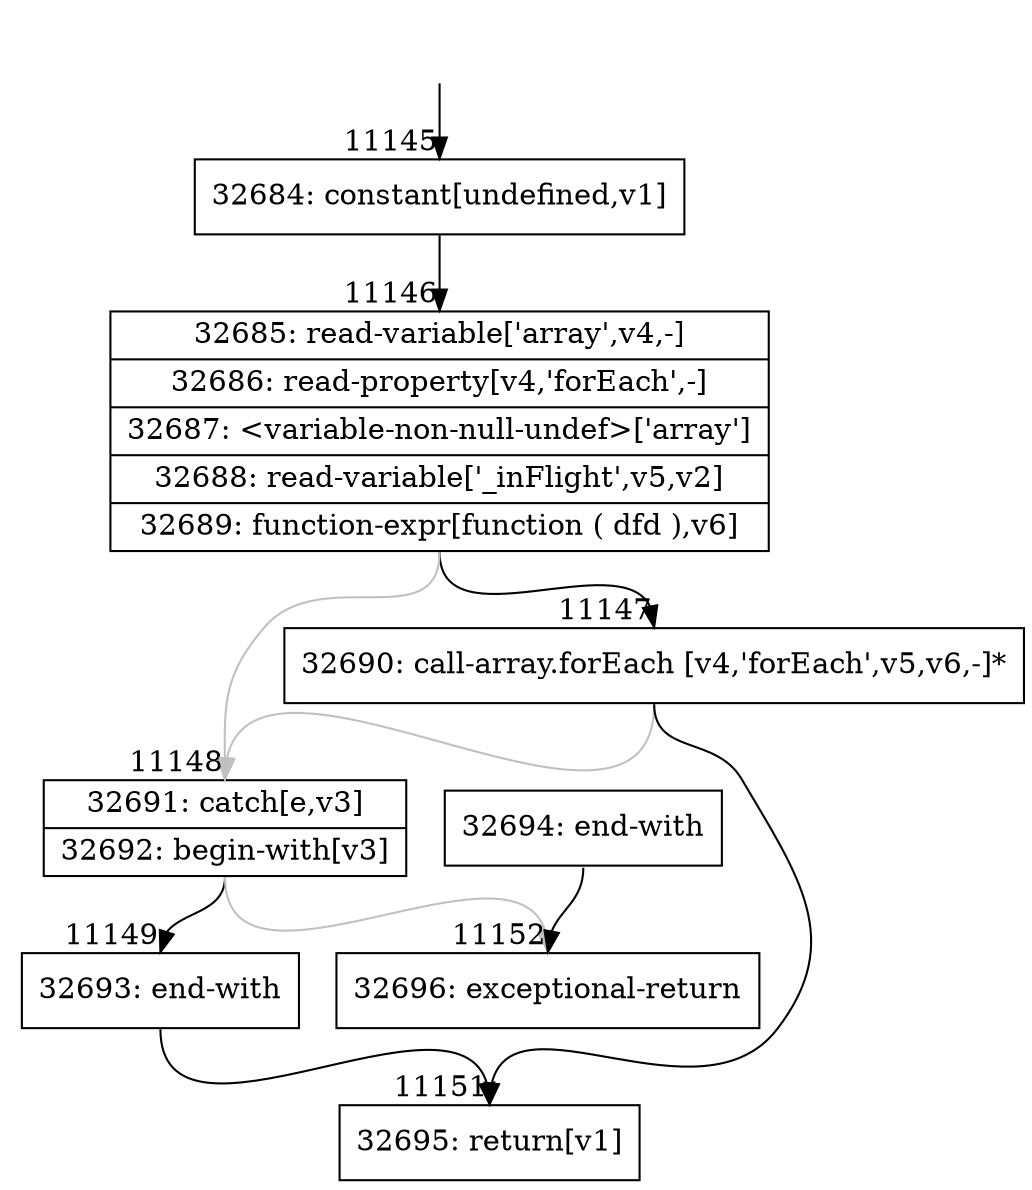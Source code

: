 digraph {
rankdir="TD"
BB_entry821[shape=none,label=""];
BB_entry821 -> BB11145 [tailport=s, headport=n, headlabel="    11145"]
BB11145 [shape=record label="{32684: constant[undefined,v1]}" ] 
BB11145 -> BB11146 [tailport=s, headport=n, headlabel="      11146"]
BB11146 [shape=record label="{32685: read-variable['array',v4,-]|32686: read-property[v4,'forEach',-]|32687: \<variable-non-null-undef\>['array']|32688: read-variable['_inFlight',v5,v2]|32689: function-expr[function ( dfd ),v6]}" ] 
BB11146 -> BB11147 [tailport=s, headport=n, headlabel="      11147"]
BB11146 -> BB11148 [tailport=s, headport=n, color=gray, headlabel="      11148"]
BB11147 [shape=record label="{32690: call-array.forEach [v4,'forEach',v5,v6,-]*}" ] 
BB11147 -> BB11151 [tailport=s, headport=n, headlabel="      11151"]
BB11147 -> BB11148 [tailport=s, headport=n, color=gray]
BB11148 [shape=record label="{32691: catch[e,v3]|32692: begin-with[v3]}" ] 
BB11148 -> BB11149 [tailport=s, headport=n, headlabel="      11149"]
BB11148 -> BB11152 [tailport=s, headport=n, color=gray, headlabel="      11152"]
BB11149 [shape=record label="{32693: end-with}" ] 
BB11149 -> BB11151 [tailport=s, headport=n]
BB11150 [shape=record label="{32694: end-with}" ] 
BB11150 -> BB11152 [tailport=s, headport=n]
BB11151 [shape=record label="{32695: return[v1]}" ] 
BB11152 [shape=record label="{32696: exceptional-return}" ] 
//#$~ 15617
}
